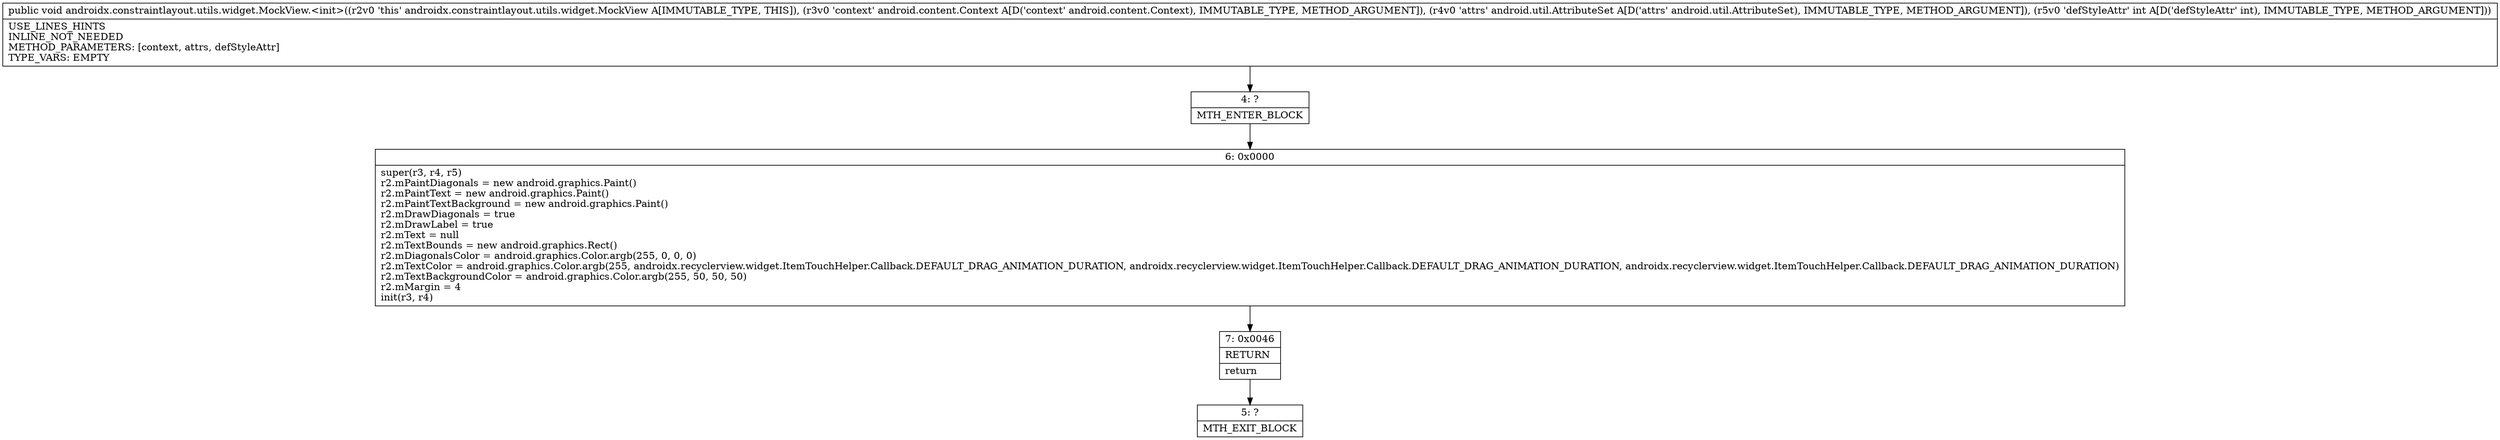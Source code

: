 digraph "CFG forandroidx.constraintlayout.utils.widget.MockView.\<init\>(Landroid\/content\/Context;Landroid\/util\/AttributeSet;I)V" {
Node_4 [shape=record,label="{4\:\ ?|MTH_ENTER_BLOCK\l}"];
Node_6 [shape=record,label="{6\:\ 0x0000|super(r3, r4, r5)\lr2.mPaintDiagonals = new android.graphics.Paint()\lr2.mPaintText = new android.graphics.Paint()\lr2.mPaintTextBackground = new android.graphics.Paint()\lr2.mDrawDiagonals = true\lr2.mDrawLabel = true\lr2.mText = null\lr2.mTextBounds = new android.graphics.Rect()\lr2.mDiagonalsColor = android.graphics.Color.argb(255, 0, 0, 0)\lr2.mTextColor = android.graphics.Color.argb(255, androidx.recyclerview.widget.ItemTouchHelper.Callback.DEFAULT_DRAG_ANIMATION_DURATION, androidx.recyclerview.widget.ItemTouchHelper.Callback.DEFAULT_DRAG_ANIMATION_DURATION, androidx.recyclerview.widget.ItemTouchHelper.Callback.DEFAULT_DRAG_ANIMATION_DURATION)\lr2.mTextBackgroundColor = android.graphics.Color.argb(255, 50, 50, 50)\lr2.mMargin = 4\linit(r3, r4)\l}"];
Node_7 [shape=record,label="{7\:\ 0x0046|RETURN\l|return\l}"];
Node_5 [shape=record,label="{5\:\ ?|MTH_EXIT_BLOCK\l}"];
MethodNode[shape=record,label="{public void androidx.constraintlayout.utils.widget.MockView.\<init\>((r2v0 'this' androidx.constraintlayout.utils.widget.MockView A[IMMUTABLE_TYPE, THIS]), (r3v0 'context' android.content.Context A[D('context' android.content.Context), IMMUTABLE_TYPE, METHOD_ARGUMENT]), (r4v0 'attrs' android.util.AttributeSet A[D('attrs' android.util.AttributeSet), IMMUTABLE_TYPE, METHOD_ARGUMENT]), (r5v0 'defStyleAttr' int A[D('defStyleAttr' int), IMMUTABLE_TYPE, METHOD_ARGUMENT]))  | USE_LINES_HINTS\lINLINE_NOT_NEEDED\lMETHOD_PARAMETERS: [context, attrs, defStyleAttr]\lTYPE_VARS: EMPTY\l}"];
MethodNode -> Node_4;Node_4 -> Node_6;
Node_6 -> Node_7;
Node_7 -> Node_5;
}

